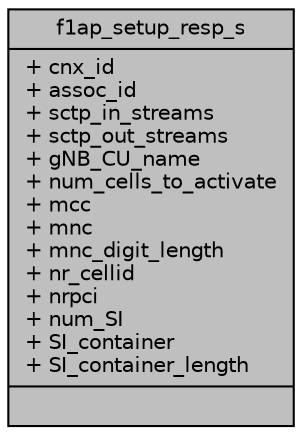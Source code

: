 digraph "f1ap_setup_resp_s"
{
 // LATEX_PDF_SIZE
  edge [fontname="Helvetica",fontsize="10",labelfontname="Helvetica",labelfontsize="10"];
  node [fontname="Helvetica",fontsize="10",shape=record];
  Node1 [label="{f1ap_setup_resp_s\n|+ cnx_id\l+ assoc_id\l+ sctp_in_streams\l+ sctp_out_streams\l+ gNB_CU_name\l+ num_cells_to_activate\l+ mcc\l+ mnc\l+ mnc_digit_length\l+ nr_cellid\l+ nrpci\l+ num_SI\l+ SI_container\l+ SI_container_length\l|}",height=0.2,width=0.4,color="black", fillcolor="grey75", style="filled", fontcolor="black",tooltip=" "];
}
